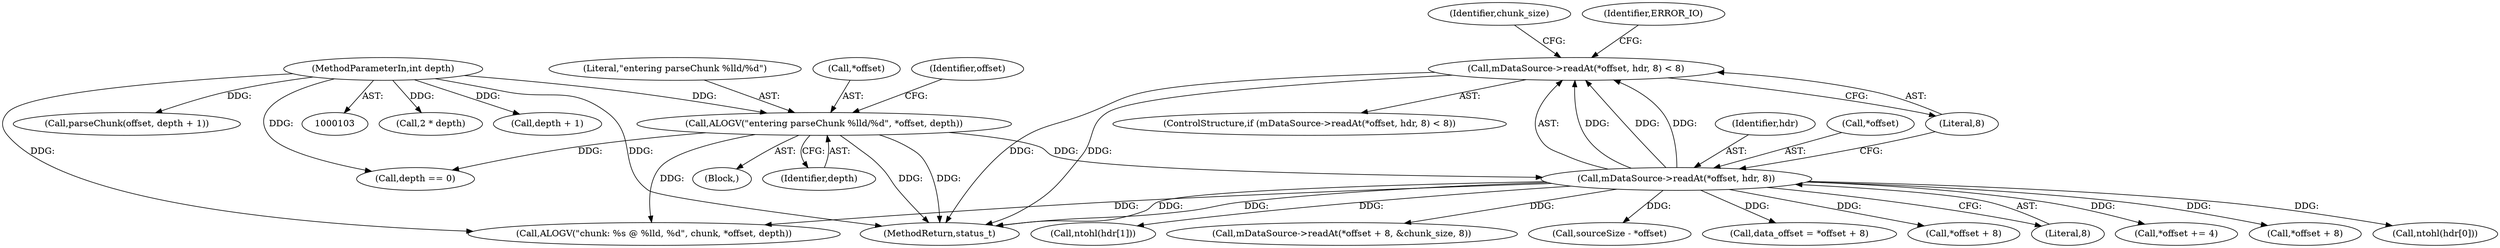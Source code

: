 digraph "0_Android_2674a7218eaa3c87f2ee26d26da5b9170e10f859@API" {
"1000114" [label="(Call,mDataSource->readAt(*offset, hdr, 8) < 8)"];
"1000115" [label="(Call,mDataSource->readAt(*offset, hdr, 8))"];
"1000107" [label="(Call,ALOGV(\"entering parseChunk %lld/%d\", *offset, depth))"];
"1000105" [label="(MethodParameterIn,int depth)"];
"1000139" [label="(Call,data_offset = *offset + 8)"];
"1000126" [label="(Identifier,chunk_size)"];
"1000250" [label="(Call,2 * depth)"];
"1000345" [label="(Call,depth + 1)"];
"1002927" [label="(MethodReturn,status_t)"];
"1000111" [label="(Identifier,depth)"];
"1000141" [label="(Call,*offset + 8)"];
"1000109" [label="(Call,*offset)"];
"1000117" [label="(Identifier,offset)"];
"1000113" [label="(ControlStructure,if (mDataSource->readAt(*offset, hdr, 8) < 8))"];
"1000120" [label="(Literal,8)"];
"1000119" [label="(Literal,8)"];
"1000118" [label="(Identifier,hdr)"];
"1000108" [label="(Literal,\"entering parseChunk %lld/%d\")"];
"1000211" [label="(Call,*offset += 4)"];
"1000153" [label="(Call,*offset + 8)"];
"1000229" [label="(Call,ALOGV(\"chunk: %s @ %lld, %d\", chunk, *offset, depth))"];
"1000107" [label="(Call,ALOGV(\"entering parseChunk %lld/%d\", *offset, depth))"];
"1000127" [label="(Call,ntohl(hdr[0]))"];
"1000106" [label="(Block,)"];
"1000116" [label="(Call,*offset)"];
"1000115" [label="(Call,mDataSource->readAt(*offset, hdr, 8))"];
"1000134" [label="(Call,ntohl(hdr[1]))"];
"1000343" [label="(Call,parseChunk(offset, depth + 1))"];
"1000114" [label="(Call,mDataSource->readAt(*offset, hdr, 8) < 8)"];
"1000152" [label="(Call,mDataSource->readAt(*offset + 8, &chunk_size, 8))"];
"1000105" [label="(MethodParameterIn,int depth)"];
"1000185" [label="(Call,depth == 0)"];
"1000199" [label="(Call,sourceSize - *offset)"];
"1000123" [label="(Identifier,ERROR_IO)"];
"1000114" -> "1000113"  [label="AST: "];
"1000114" -> "1000120"  [label="CFG: "];
"1000115" -> "1000114"  [label="AST: "];
"1000120" -> "1000114"  [label="AST: "];
"1000123" -> "1000114"  [label="CFG: "];
"1000126" -> "1000114"  [label="CFG: "];
"1000114" -> "1002927"  [label="DDG: "];
"1000114" -> "1002927"  [label="DDG: "];
"1000115" -> "1000114"  [label="DDG: "];
"1000115" -> "1000114"  [label="DDG: "];
"1000115" -> "1000114"  [label="DDG: "];
"1000115" -> "1000119"  [label="CFG: "];
"1000116" -> "1000115"  [label="AST: "];
"1000118" -> "1000115"  [label="AST: "];
"1000119" -> "1000115"  [label="AST: "];
"1000120" -> "1000115"  [label="CFG: "];
"1000115" -> "1002927"  [label="DDG: "];
"1000115" -> "1002927"  [label="DDG: "];
"1000107" -> "1000115"  [label="DDG: "];
"1000115" -> "1000127"  [label="DDG: "];
"1000115" -> "1000134"  [label="DDG: "];
"1000115" -> "1000139"  [label="DDG: "];
"1000115" -> "1000141"  [label="DDG: "];
"1000115" -> "1000152"  [label="DDG: "];
"1000115" -> "1000153"  [label="DDG: "];
"1000115" -> "1000199"  [label="DDG: "];
"1000115" -> "1000211"  [label="DDG: "];
"1000115" -> "1000229"  [label="DDG: "];
"1000107" -> "1000106"  [label="AST: "];
"1000107" -> "1000111"  [label="CFG: "];
"1000108" -> "1000107"  [label="AST: "];
"1000109" -> "1000107"  [label="AST: "];
"1000111" -> "1000107"  [label="AST: "];
"1000117" -> "1000107"  [label="CFG: "];
"1000107" -> "1002927"  [label="DDG: "];
"1000107" -> "1002927"  [label="DDG: "];
"1000105" -> "1000107"  [label="DDG: "];
"1000107" -> "1000185"  [label="DDG: "];
"1000107" -> "1000229"  [label="DDG: "];
"1000105" -> "1000103"  [label="AST: "];
"1000105" -> "1002927"  [label="DDG: "];
"1000105" -> "1000185"  [label="DDG: "];
"1000105" -> "1000229"  [label="DDG: "];
"1000105" -> "1000250"  [label="DDG: "];
"1000105" -> "1000343"  [label="DDG: "];
"1000105" -> "1000345"  [label="DDG: "];
}
